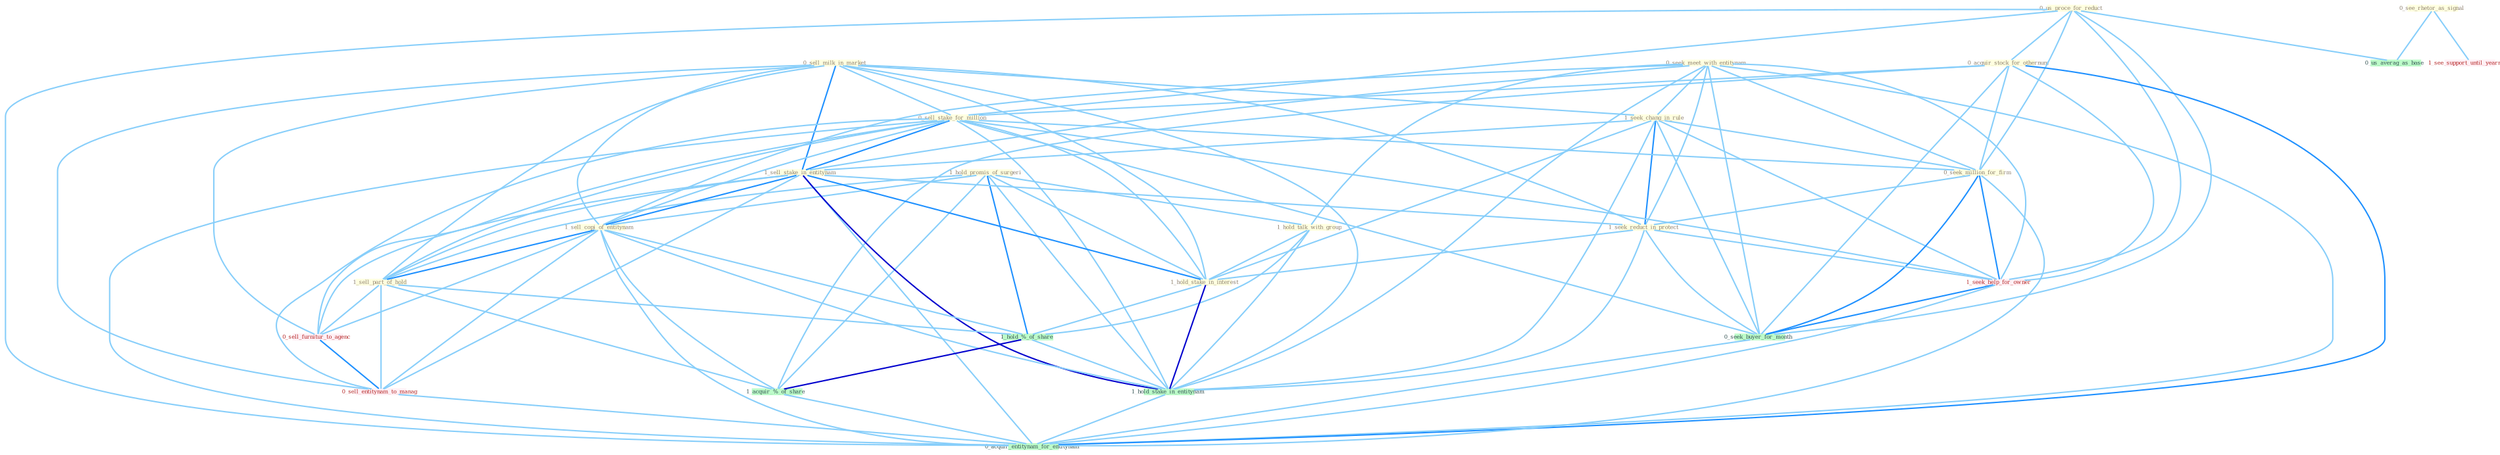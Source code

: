 Graph G{ 
    node
    [shape=polygon,style=filled,width=.5,height=.06,color="#BDFCC9",fixedsize=true,fontsize=4,
    fontcolor="#2f4f4f"];
    {node
    [color="#ffffe0", fontcolor="#8b7d6b"] "0_us_proce_for_reduct " "0_seek_meet_with_entitynam " "0_sell_milk_in_market " "0_acquir_stock_for_othernum " "1_hold_promis_of_surgeri " "1_seek_chang_in_rule " "0_sell_stake_for_million " "0_seek_million_for_firm " "1_sell_stake_in_entitynam " "1_hold_talk_with_group " "1_sell_copi_of_entitynam " "1_sell_part_of_hold " "1_seek_reduct_in_protect " "0_see_rhetor_as_signal " "1_hold_stake_in_interest "}
{node [color="#fff0f5", fontcolor="#b22222"] "1_seek_help_for_owner " "1_see_support_until_yearnum " "0_sell_furnitur_to_agenc " "0_sell_entitynam_to_manag "}
edge [color="#B0E2FF"];

	"0_us_proce_for_reduct " -- "0_acquir_stock_for_othernum " [w="1", color="#87cefa" ];
	"0_us_proce_for_reduct " -- "0_sell_stake_for_million " [w="1", color="#87cefa" ];
	"0_us_proce_for_reduct " -- "0_seek_million_for_firm " [w="1", color="#87cefa" ];
	"0_us_proce_for_reduct " -- "1_seek_help_for_owner " [w="1", color="#87cefa" ];
	"0_us_proce_for_reduct " -- "0_seek_buyer_for_month " [w="1", color="#87cefa" ];
	"0_us_proce_for_reduct " -- "0_us_averag_as_base " [w="1", color="#87cefa" ];
	"0_us_proce_for_reduct " -- "0_acquir_entitynam_for_entitynam " [w="1", color="#87cefa" ];
	"0_seek_meet_with_entitynam " -- "1_seek_chang_in_rule " [w="1", color="#87cefa" ];
	"0_seek_meet_with_entitynam " -- "0_seek_million_for_firm " [w="1", color="#87cefa" ];
	"0_seek_meet_with_entitynam " -- "1_sell_stake_in_entitynam " [w="1", color="#87cefa" ];
	"0_seek_meet_with_entitynam " -- "1_hold_talk_with_group " [w="1", color="#87cefa" ];
	"0_seek_meet_with_entitynam " -- "1_sell_copi_of_entitynam " [w="1", color="#87cefa" ];
	"0_seek_meet_with_entitynam " -- "1_seek_reduct_in_protect " [w="1", color="#87cefa" ];
	"0_seek_meet_with_entitynam " -- "1_hold_stake_in_entitynam " [w="1", color="#87cefa" ];
	"0_seek_meet_with_entitynam " -- "1_seek_help_for_owner " [w="1", color="#87cefa" ];
	"0_seek_meet_with_entitynam " -- "0_seek_buyer_for_month " [w="1", color="#87cefa" ];
	"0_seek_meet_with_entitynam " -- "0_acquir_entitynam_for_entitynam " [w="1", color="#87cefa" ];
	"0_sell_milk_in_market " -- "1_seek_chang_in_rule " [w="1", color="#87cefa" ];
	"0_sell_milk_in_market " -- "0_sell_stake_for_million " [w="1", color="#87cefa" ];
	"0_sell_milk_in_market " -- "1_sell_stake_in_entitynam " [w="2", color="#1e90ff" , len=0.8];
	"0_sell_milk_in_market " -- "1_sell_copi_of_entitynam " [w="1", color="#87cefa" ];
	"0_sell_milk_in_market " -- "1_sell_part_of_hold " [w="1", color="#87cefa" ];
	"0_sell_milk_in_market " -- "1_seek_reduct_in_protect " [w="1", color="#87cefa" ];
	"0_sell_milk_in_market " -- "1_hold_stake_in_interest " [w="1", color="#87cefa" ];
	"0_sell_milk_in_market " -- "1_hold_stake_in_entitynam " [w="1", color="#87cefa" ];
	"0_sell_milk_in_market " -- "0_sell_furnitur_to_agenc " [w="1", color="#87cefa" ];
	"0_sell_milk_in_market " -- "0_sell_entitynam_to_manag " [w="1", color="#87cefa" ];
	"0_acquir_stock_for_othernum " -- "0_sell_stake_for_million " [w="1", color="#87cefa" ];
	"0_acquir_stock_for_othernum " -- "0_seek_million_for_firm " [w="1", color="#87cefa" ];
	"0_acquir_stock_for_othernum " -- "1_seek_help_for_owner " [w="1", color="#87cefa" ];
	"0_acquir_stock_for_othernum " -- "0_seek_buyer_for_month " [w="1", color="#87cefa" ];
	"0_acquir_stock_for_othernum " -- "1_acquir_%_of_share " [w="1", color="#87cefa" ];
	"0_acquir_stock_for_othernum " -- "0_acquir_entitynam_for_entitynam " [w="2", color="#1e90ff" , len=0.8];
	"1_hold_promis_of_surgeri " -- "1_hold_talk_with_group " [w="1", color="#87cefa" ];
	"1_hold_promis_of_surgeri " -- "1_sell_copi_of_entitynam " [w="1", color="#87cefa" ];
	"1_hold_promis_of_surgeri " -- "1_sell_part_of_hold " [w="1", color="#87cefa" ];
	"1_hold_promis_of_surgeri " -- "1_hold_stake_in_interest " [w="1", color="#87cefa" ];
	"1_hold_promis_of_surgeri " -- "1_hold_%_of_share " [w="2", color="#1e90ff" , len=0.8];
	"1_hold_promis_of_surgeri " -- "1_hold_stake_in_entitynam " [w="1", color="#87cefa" ];
	"1_hold_promis_of_surgeri " -- "1_acquir_%_of_share " [w="1", color="#87cefa" ];
	"1_seek_chang_in_rule " -- "0_seek_million_for_firm " [w="1", color="#87cefa" ];
	"1_seek_chang_in_rule " -- "1_sell_stake_in_entitynam " [w="1", color="#87cefa" ];
	"1_seek_chang_in_rule " -- "1_seek_reduct_in_protect " [w="2", color="#1e90ff" , len=0.8];
	"1_seek_chang_in_rule " -- "1_hold_stake_in_interest " [w="1", color="#87cefa" ];
	"1_seek_chang_in_rule " -- "1_hold_stake_in_entitynam " [w="1", color="#87cefa" ];
	"1_seek_chang_in_rule " -- "1_seek_help_for_owner " [w="1", color="#87cefa" ];
	"1_seek_chang_in_rule " -- "0_seek_buyer_for_month " [w="1", color="#87cefa" ];
	"0_sell_stake_for_million " -- "0_seek_million_for_firm " [w="1", color="#87cefa" ];
	"0_sell_stake_for_million " -- "1_sell_stake_in_entitynam " [w="2", color="#1e90ff" , len=0.8];
	"0_sell_stake_for_million " -- "1_sell_copi_of_entitynam " [w="1", color="#87cefa" ];
	"0_sell_stake_for_million " -- "1_sell_part_of_hold " [w="1", color="#87cefa" ];
	"0_sell_stake_for_million " -- "1_hold_stake_in_interest " [w="1", color="#87cefa" ];
	"0_sell_stake_for_million " -- "1_hold_stake_in_entitynam " [w="1", color="#87cefa" ];
	"0_sell_stake_for_million " -- "1_seek_help_for_owner " [w="1", color="#87cefa" ];
	"0_sell_stake_for_million " -- "0_seek_buyer_for_month " [w="1", color="#87cefa" ];
	"0_sell_stake_for_million " -- "0_sell_furnitur_to_agenc " [w="1", color="#87cefa" ];
	"0_sell_stake_for_million " -- "0_sell_entitynam_to_manag " [w="1", color="#87cefa" ];
	"0_sell_stake_for_million " -- "0_acquir_entitynam_for_entitynam " [w="1", color="#87cefa" ];
	"0_seek_million_for_firm " -- "1_seek_reduct_in_protect " [w="1", color="#87cefa" ];
	"0_seek_million_for_firm " -- "1_seek_help_for_owner " [w="2", color="#1e90ff" , len=0.8];
	"0_seek_million_for_firm " -- "0_seek_buyer_for_month " [w="2", color="#1e90ff" , len=0.8];
	"0_seek_million_for_firm " -- "0_acquir_entitynam_for_entitynam " [w="1", color="#87cefa" ];
	"1_sell_stake_in_entitynam " -- "1_sell_copi_of_entitynam " [w="2", color="#1e90ff" , len=0.8];
	"1_sell_stake_in_entitynam " -- "1_sell_part_of_hold " [w="1", color="#87cefa" ];
	"1_sell_stake_in_entitynam " -- "1_seek_reduct_in_protect " [w="1", color="#87cefa" ];
	"1_sell_stake_in_entitynam " -- "1_hold_stake_in_interest " [w="2", color="#1e90ff" , len=0.8];
	"1_sell_stake_in_entitynam " -- "1_hold_stake_in_entitynam " [w="3", color="#0000cd" , len=0.6];
	"1_sell_stake_in_entitynam " -- "0_sell_furnitur_to_agenc " [w="1", color="#87cefa" ];
	"1_sell_stake_in_entitynam " -- "0_sell_entitynam_to_manag " [w="1", color="#87cefa" ];
	"1_sell_stake_in_entitynam " -- "0_acquir_entitynam_for_entitynam " [w="1", color="#87cefa" ];
	"1_hold_talk_with_group " -- "1_hold_stake_in_interest " [w="1", color="#87cefa" ];
	"1_hold_talk_with_group " -- "1_hold_%_of_share " [w="1", color="#87cefa" ];
	"1_hold_talk_with_group " -- "1_hold_stake_in_entitynam " [w="1", color="#87cefa" ];
	"1_sell_copi_of_entitynam " -- "1_sell_part_of_hold " [w="2", color="#1e90ff" , len=0.8];
	"1_sell_copi_of_entitynam " -- "1_hold_%_of_share " [w="1", color="#87cefa" ];
	"1_sell_copi_of_entitynam " -- "1_hold_stake_in_entitynam " [w="1", color="#87cefa" ];
	"1_sell_copi_of_entitynam " -- "1_acquir_%_of_share " [w="1", color="#87cefa" ];
	"1_sell_copi_of_entitynam " -- "0_sell_furnitur_to_agenc " [w="1", color="#87cefa" ];
	"1_sell_copi_of_entitynam " -- "0_sell_entitynam_to_manag " [w="1", color="#87cefa" ];
	"1_sell_copi_of_entitynam " -- "0_acquir_entitynam_for_entitynam " [w="1", color="#87cefa" ];
	"1_sell_part_of_hold " -- "1_hold_%_of_share " [w="1", color="#87cefa" ];
	"1_sell_part_of_hold " -- "1_acquir_%_of_share " [w="1", color="#87cefa" ];
	"1_sell_part_of_hold " -- "0_sell_furnitur_to_agenc " [w="1", color="#87cefa" ];
	"1_sell_part_of_hold " -- "0_sell_entitynam_to_manag " [w="1", color="#87cefa" ];
	"1_seek_reduct_in_protect " -- "1_hold_stake_in_interest " [w="1", color="#87cefa" ];
	"1_seek_reduct_in_protect " -- "1_hold_stake_in_entitynam " [w="1", color="#87cefa" ];
	"1_seek_reduct_in_protect " -- "1_seek_help_for_owner " [w="1", color="#87cefa" ];
	"1_seek_reduct_in_protect " -- "0_seek_buyer_for_month " [w="1", color="#87cefa" ];
	"0_see_rhetor_as_signal " -- "1_see_support_until_yearnum " [w="1", color="#87cefa" ];
	"0_see_rhetor_as_signal " -- "0_us_averag_as_base " [w="1", color="#87cefa" ];
	"1_hold_stake_in_interest " -- "1_hold_%_of_share " [w="1", color="#87cefa" ];
	"1_hold_stake_in_interest " -- "1_hold_stake_in_entitynam " [w="3", color="#0000cd" , len=0.6];
	"1_hold_%_of_share " -- "1_hold_stake_in_entitynam " [w="1", color="#87cefa" ];
	"1_hold_%_of_share " -- "1_acquir_%_of_share " [w="3", color="#0000cd" , len=0.6];
	"1_hold_stake_in_entitynam " -- "0_acquir_entitynam_for_entitynam " [w="1", color="#87cefa" ];
	"1_seek_help_for_owner " -- "0_seek_buyer_for_month " [w="2", color="#1e90ff" , len=0.8];
	"1_seek_help_for_owner " -- "0_acquir_entitynam_for_entitynam " [w="1", color="#87cefa" ];
	"0_seek_buyer_for_month " -- "0_acquir_entitynam_for_entitynam " [w="1", color="#87cefa" ];
	"1_acquir_%_of_share " -- "0_acquir_entitynam_for_entitynam " [w="1", color="#87cefa" ];
	"0_sell_furnitur_to_agenc " -- "0_sell_entitynam_to_manag " [w="2", color="#1e90ff" , len=0.8];
	"0_sell_entitynam_to_manag " -- "0_acquir_entitynam_for_entitynam " [w="1", color="#87cefa" ];
}